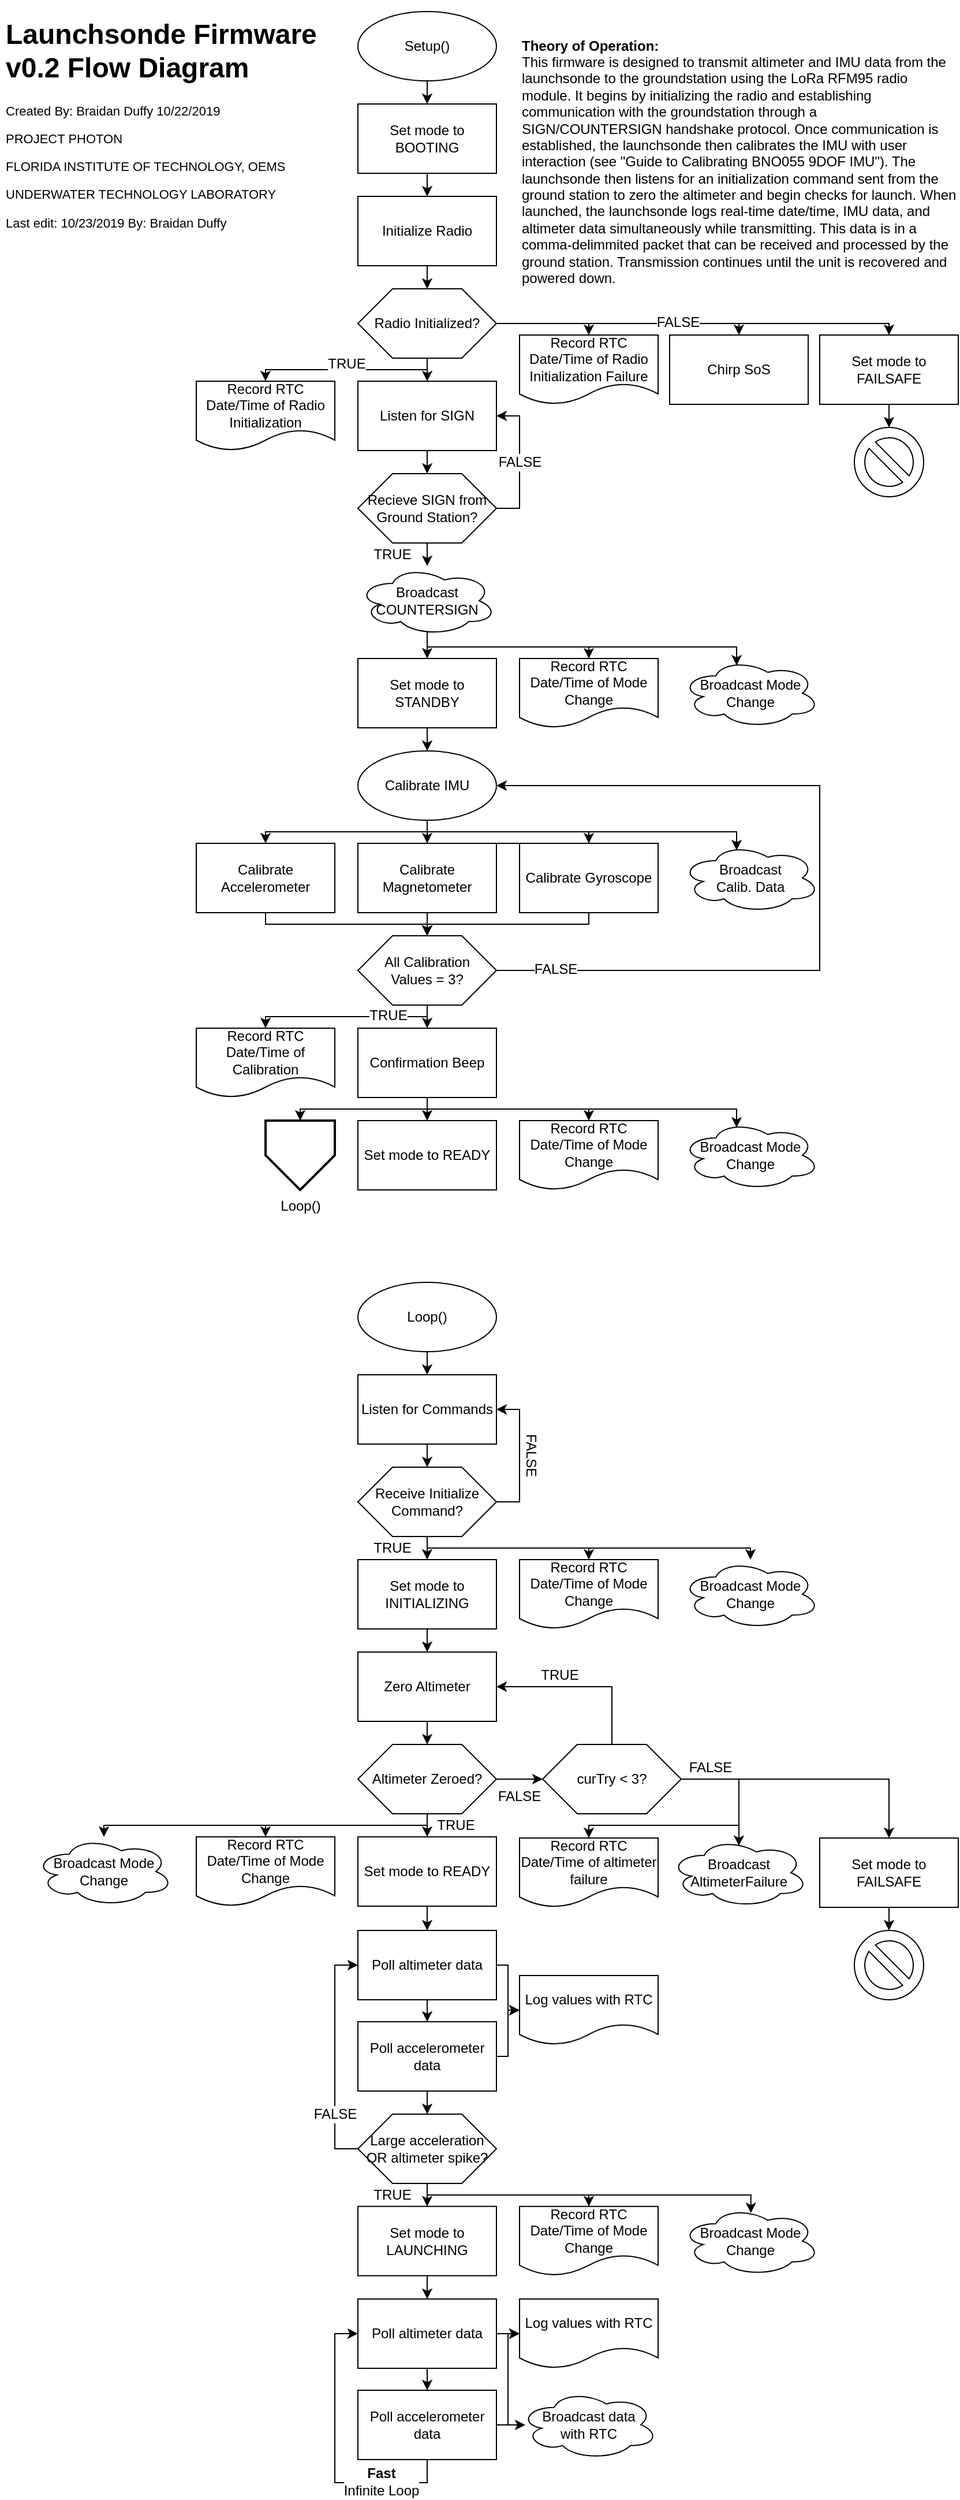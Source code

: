 <mxfile version="12.1.4" type="device" pages="1"><diagram id="ukd9eB379cq6m0Ap97TX" name="Page-1"><mxGraphModel dx="1550" dy="919" grid="1" gridSize="5" guides="1" tooltips="1" connect="1" arrows="1" fold="1" page="1" pageScale="1" pageWidth="850" pageHeight="1100" background="#FFFFFF" math="0" shadow="0"><root><mxCell id="0"/><mxCell id="1" parent="0"/><mxCell id="CMp7HcM5fXvYuvAIhJ15-24" style="edgeStyle=orthogonalEdgeStyle;rounded=0;orthogonalLoop=1;jettySize=auto;html=1;exitX=0.5;exitY=1;exitDx=0;exitDy=0;entryX=0.5;entryY=0;entryDx=0;entryDy=0;" parent="1" source="CMp7HcM5fXvYuvAIhJ15-3" target="CMp7HcM5fXvYuvAIhJ15-23" edge="1"><mxGeometry relative="1" as="geometry"/></mxCell><mxCell id="CMp7HcM5fXvYuvAIhJ15-3" value="Setup()" style="ellipse;whiteSpace=wrap;html=1;" parent="1" vertex="1"><mxGeometry x="320" y="20" width="120" height="60" as="geometry"/></mxCell><mxCell id="CMp7HcM5fXvYuvAIhJ15-84" style="edgeStyle=orthogonalEdgeStyle;rounded=0;orthogonalLoop=1;jettySize=auto;html=1;exitX=0.5;exitY=1;exitDx=0;exitDy=0;entryX=0.5;entryY=0;entryDx=0;entryDy=0;" parent="1" source="CMp7HcM5fXvYuvAIhJ15-5" target="CMp7HcM5fXvYuvAIhJ15-82" edge="1"><mxGeometry relative="1" as="geometry"/></mxCell><mxCell id="CMp7HcM5fXvYuvAIhJ15-5" value="Initialize Radio" style="rounded=0;whiteSpace=wrap;html=1;" parent="1" vertex="1"><mxGeometry x="320" y="180" width="120" height="60" as="geometry"/></mxCell><mxCell id="CMp7HcM5fXvYuvAIhJ15-11" style="edgeStyle=orthogonalEdgeStyle;rounded=0;orthogonalLoop=1;jettySize=auto;html=1;exitX=0.5;exitY=1;exitDx=0;exitDy=0;entryX=0.5;entryY=0;entryDx=0;entryDy=0;" parent="1" source="CMp7HcM5fXvYuvAIhJ15-7" target="CMp7HcM5fXvYuvAIhJ15-9" edge="1"><mxGeometry relative="1" as="geometry"/></mxCell><mxCell id="CMp7HcM5fXvYuvAIhJ15-7" value="Listen for SIGN" style="rounded=0;whiteSpace=wrap;html=1;" parent="1" vertex="1"><mxGeometry x="320" y="340" width="120" height="60" as="geometry"/></mxCell><mxCell id="CMp7HcM5fXvYuvAIhJ15-10" style="edgeStyle=orthogonalEdgeStyle;rounded=0;orthogonalLoop=1;jettySize=auto;html=1;exitX=1;exitY=0.5;exitDx=0;exitDy=0;entryX=1;entryY=0.5;entryDx=0;entryDy=0;" parent="1" source="CMp7HcM5fXvYuvAIhJ15-9" target="CMp7HcM5fXvYuvAIhJ15-7" edge="1"><mxGeometry relative="1" as="geometry"><mxPoint x="460" y="365" as="targetPoint"/></mxGeometry></mxCell><mxCell id="CMp7HcM5fXvYuvAIhJ15-114" value="FALSE" style="text;html=1;resizable=0;points=[];align=center;verticalAlign=middle;labelBackgroundColor=#ffffff;" parent="CMp7HcM5fXvYuvAIhJ15-10" vertex="1" connectable="0"><mxGeometry x="-0.167" y="1" relative="1" as="geometry"><mxPoint x="1" y="-10" as="offset"/></mxGeometry></mxCell><mxCell id="CMp7HcM5fXvYuvAIhJ15-17" style="edgeStyle=orthogonalEdgeStyle;rounded=0;orthogonalLoop=1;jettySize=auto;html=1;exitX=0.5;exitY=1;exitDx=0;exitDy=0;entryX=0.5;entryY=0;entryDx=0;entryDy=0;" parent="1" source="CMp7HcM5fXvYuvAIhJ15-9" edge="1"><mxGeometry relative="1" as="geometry"><mxPoint x="380" y="500" as="targetPoint"/></mxGeometry></mxCell><mxCell id="CMp7HcM5fXvYuvAIhJ15-9" value="Recieve SIGN from Ground Station?" style="shape=hexagon;perimeter=hexagonPerimeter2;whiteSpace=wrap;html=1;" parent="1" vertex="1"><mxGeometry x="320" y="420" width="120" height="60" as="geometry"/></mxCell><mxCell id="CMp7HcM5fXvYuvAIhJ15-19" value="TRUE" style="text;html=1;strokeColor=none;fillColor=none;align=center;verticalAlign=middle;whiteSpace=wrap;rounded=0;rotation=0;" parent="1" vertex="1"><mxGeometry x="330" y="480" width="40" height="20" as="geometry"/></mxCell><mxCell id="CMp7HcM5fXvYuvAIhJ15-22" style="edgeStyle=orthogonalEdgeStyle;rounded=0;orthogonalLoop=1;jettySize=auto;html=1;exitX=0.55;exitY=0.95;exitDx=0;exitDy=0;exitPerimeter=0;entryX=0.5;entryY=0;entryDx=0;entryDy=0;" parent="1" source="CMp7HcM5fXvYuvAIhJ15-20" edge="1"><mxGeometry relative="1" as="geometry"><mxPoint x="380" y="580" as="targetPoint"/></mxGeometry></mxCell><mxCell id="CMp7HcM5fXvYuvAIhJ15-79" style="edgeStyle=orthogonalEdgeStyle;rounded=0;orthogonalLoop=1;jettySize=auto;html=1;exitX=0.55;exitY=0.95;exitDx=0;exitDy=0;exitPerimeter=0;entryX=0.5;entryY=0;entryDx=0;entryDy=0;" parent="1" source="CMp7HcM5fXvYuvAIhJ15-20" target="CMp7HcM5fXvYuvAIhJ15-78" edge="1"><mxGeometry relative="1" as="geometry"><Array as="points"><mxPoint x="380" y="557"/><mxPoint x="380" y="570"/><mxPoint x="520" y="570"/></Array></mxGeometry></mxCell><mxCell id="CMp7HcM5fXvYuvAIhJ15-122" style="edgeStyle=orthogonalEdgeStyle;rounded=0;orthogonalLoop=1;jettySize=auto;html=1;exitX=0.55;exitY=0.95;exitDx=0;exitDy=0;exitPerimeter=0;entryX=0.4;entryY=0.1;entryDx=0;entryDy=0;entryPerimeter=0;" parent="1" source="CMp7HcM5fXvYuvAIhJ15-20" target="CMp7HcM5fXvYuvAIhJ15-111" edge="1"><mxGeometry relative="1" as="geometry"><Array as="points"><mxPoint x="380" y="557"/><mxPoint x="380" y="570"/><mxPoint x="648" y="570"/></Array></mxGeometry></mxCell><mxCell id="CMp7HcM5fXvYuvAIhJ15-20" value="Broadcast COUNTERSIGN" style="ellipse;shape=cloud;whiteSpace=wrap;html=1;" parent="1" vertex="1"><mxGeometry x="320" y="500" width="120" height="60" as="geometry"/></mxCell><mxCell id="CMp7HcM5fXvYuvAIhJ15-25" style="edgeStyle=orthogonalEdgeStyle;rounded=0;orthogonalLoop=1;jettySize=auto;html=1;exitX=0.5;exitY=1;exitDx=0;exitDy=0;entryX=0.5;entryY=0;entryDx=0;entryDy=0;" parent="1" source="CMp7HcM5fXvYuvAIhJ15-23" target="CMp7HcM5fXvYuvAIhJ15-5" edge="1"><mxGeometry relative="1" as="geometry"/></mxCell><mxCell id="CMp7HcM5fXvYuvAIhJ15-23" value="Set mode to BOOTING" style="rounded=0;whiteSpace=wrap;html=1;" parent="1" vertex="1"><mxGeometry x="320" y="100" width="120" height="60" as="geometry"/></mxCell><mxCell id="CMp7HcM5fXvYuvAIhJ15-29" style="edgeStyle=orthogonalEdgeStyle;rounded=0;orthogonalLoop=1;jettySize=auto;html=1;exitX=0.5;exitY=1;exitDx=0;exitDy=0;entryX=0.5;entryY=0;entryDx=0;entryDy=0;" parent="1" source="CMp7HcM5fXvYuvAIhJ15-26" target="CMp7HcM5fXvYuvAIhJ15-28" edge="1"><mxGeometry relative="1" as="geometry"/></mxCell><mxCell id="CMp7HcM5fXvYuvAIhJ15-26" value="Set mode to STANDBY" style="rounded=0;whiteSpace=wrap;html=1;" parent="1" vertex="1"><mxGeometry x="320" y="580" width="120" height="60" as="geometry"/></mxCell><mxCell id="CMp7HcM5fXvYuvAIhJ15-33" style="edgeStyle=orthogonalEdgeStyle;rounded=0;orthogonalLoop=1;jettySize=auto;html=1;exitX=0.5;exitY=1;exitDx=0;exitDy=0;entryX=0.5;entryY=0;entryDx=0;entryDy=0;" parent="1" source="CMp7HcM5fXvYuvAIhJ15-28" target="CMp7HcM5fXvYuvAIhJ15-32" edge="1"><mxGeometry relative="1" as="geometry"><Array as="points"><mxPoint x="380" y="730"/><mxPoint x="240" y="730"/></Array></mxGeometry></mxCell><mxCell id="CMp7HcM5fXvYuvAIhJ15-34" style="edgeStyle=orthogonalEdgeStyle;rounded=0;orthogonalLoop=1;jettySize=auto;html=1;exitX=0.5;exitY=1;exitDx=0;exitDy=0;entryX=0.5;entryY=0;entryDx=0;entryDy=0;" parent="1" source="CMp7HcM5fXvYuvAIhJ15-28" target="CMp7HcM5fXvYuvAIhJ15-30" edge="1"><mxGeometry relative="1" as="geometry"/></mxCell><mxCell id="CMp7HcM5fXvYuvAIhJ15-35" style="edgeStyle=orthogonalEdgeStyle;rounded=0;orthogonalLoop=1;jettySize=auto;html=1;exitX=0.5;exitY=1;exitDx=0;exitDy=0;entryX=0.5;entryY=0;entryDx=0;entryDy=0;" parent="1" source="CMp7HcM5fXvYuvAIhJ15-28" target="CMp7HcM5fXvYuvAIhJ15-31" edge="1"><mxGeometry relative="1" as="geometry"><Array as="points"><mxPoint x="380" y="730"/><mxPoint x="520" y="730"/></Array></mxGeometry></mxCell><mxCell id="CMp7HcM5fXvYuvAIhJ15-103" style="edgeStyle=orthogonalEdgeStyle;rounded=0;orthogonalLoop=1;jettySize=auto;html=1;exitX=0.5;exitY=1;exitDx=0;exitDy=0;entryX=0.4;entryY=0.1;entryDx=0;entryDy=0;entryPerimeter=0;" parent="1" source="CMp7HcM5fXvYuvAIhJ15-28" target="CMp7HcM5fXvYuvAIhJ15-102" edge="1"><mxGeometry relative="1" as="geometry"><Array as="points"><mxPoint x="380" y="740"/><mxPoint x="520" y="740"/><mxPoint x="520" y="730"/><mxPoint x="648" y="730"/></Array></mxGeometry></mxCell><mxCell id="CMp7HcM5fXvYuvAIhJ15-28" value="Calibrate IMU" style="ellipse;whiteSpace=wrap;html=1;" parent="1" vertex="1"><mxGeometry x="320" y="660" width="120" height="60" as="geometry"/></mxCell><mxCell id="MNmX8rG_me4uxy7h6kFc-3" style="edgeStyle=orthogonalEdgeStyle;rounded=0;orthogonalLoop=1;jettySize=auto;html=1;exitX=0.5;exitY=1;exitDx=0;exitDy=0;entryX=0.5;entryY=0;entryDx=0;entryDy=0;" parent="1" source="CMp7HcM5fXvYuvAIhJ15-30" target="MNmX8rG_me4uxy7h6kFc-1" edge="1"><mxGeometry relative="1" as="geometry"/></mxCell><mxCell id="CMp7HcM5fXvYuvAIhJ15-30" value="Calibrate Magnetometer" style="rounded=0;whiteSpace=wrap;html=1;" parent="1" vertex="1"><mxGeometry x="320" y="740" width="120" height="60" as="geometry"/></mxCell><mxCell id="MNmX8rG_me4uxy7h6kFc-4" style="edgeStyle=orthogonalEdgeStyle;rounded=0;orthogonalLoop=1;jettySize=auto;html=1;exitX=0.5;exitY=1;exitDx=0;exitDy=0;entryX=0.5;entryY=0;entryDx=0;entryDy=0;" parent="1" source="CMp7HcM5fXvYuvAIhJ15-31" target="MNmX8rG_me4uxy7h6kFc-1" edge="1"><mxGeometry relative="1" as="geometry"><Array as="points"><mxPoint x="520" y="810"/><mxPoint x="380" y="810"/></Array></mxGeometry></mxCell><mxCell id="CMp7HcM5fXvYuvAIhJ15-31" value="Calibrate Gyroscope" style="rounded=0;whiteSpace=wrap;html=1;" parent="1" vertex="1"><mxGeometry x="460" y="740" width="120" height="60" as="geometry"/></mxCell><mxCell id="MNmX8rG_me4uxy7h6kFc-2" style="edgeStyle=orthogonalEdgeStyle;rounded=0;orthogonalLoop=1;jettySize=auto;html=1;exitX=0.5;exitY=1;exitDx=0;exitDy=0;entryX=0.5;entryY=0;entryDx=0;entryDy=0;" parent="1" source="CMp7HcM5fXvYuvAIhJ15-32" target="MNmX8rG_me4uxy7h6kFc-1" edge="1"><mxGeometry relative="1" as="geometry"><Array as="points"><mxPoint x="240" y="810"/><mxPoint x="380" y="810"/></Array></mxGeometry></mxCell><mxCell id="CMp7HcM5fXvYuvAIhJ15-32" value="Calibrate Accelerometer" style="rounded=0;whiteSpace=wrap;html=1;" parent="1" vertex="1"><mxGeometry x="180" y="740" width="120" height="60" as="geometry"/></mxCell><mxCell id="CMp7HcM5fXvYuvAIhJ15-120" style="edgeStyle=orthogonalEdgeStyle;rounded=0;orthogonalLoop=1;jettySize=auto;html=1;exitX=0.5;exitY=1;exitDx=0;exitDy=0;entryX=0.5;entryY=0;entryDx=0;entryDy=0;" parent="1" source="CMp7HcM5fXvYuvAIhJ15-38" target="CMp7HcM5fXvYuvAIhJ15-119" edge="1"><mxGeometry relative="1" as="geometry"/></mxCell><mxCell id="CMp7HcM5fXvYuvAIhJ15-125" style="edgeStyle=orthogonalEdgeStyle;rounded=0;orthogonalLoop=1;jettySize=auto;html=1;exitX=0.5;exitY=1;exitDx=0;exitDy=0;entryX=0.5;entryY=0;entryDx=0;entryDy=0;" parent="1" source="CMp7HcM5fXvYuvAIhJ15-38" target="CMp7HcM5fXvYuvAIhJ15-123" edge="1"><mxGeometry relative="1" as="geometry"><Array as="points"><mxPoint x="380" y="970"/><mxPoint x="520" y="970"/></Array></mxGeometry></mxCell><mxCell id="CMp7HcM5fXvYuvAIhJ15-126" style="edgeStyle=orthogonalEdgeStyle;rounded=0;orthogonalLoop=1;jettySize=auto;html=1;exitX=0.5;exitY=1;exitDx=0;exitDy=0;entryX=0.4;entryY=0.1;entryDx=0;entryDy=0;entryPerimeter=0;" parent="1" source="CMp7HcM5fXvYuvAIhJ15-38" target="CMp7HcM5fXvYuvAIhJ15-124" edge="1"><mxGeometry relative="1" as="geometry"><Array as="points"><mxPoint x="380" y="970"/><mxPoint x="648" y="970"/></Array></mxGeometry></mxCell><mxCell id="MNmX8rG_me4uxy7h6kFc-10" style="edgeStyle=orthogonalEdgeStyle;rounded=0;orthogonalLoop=1;jettySize=auto;html=1;exitX=0.5;exitY=1;exitDx=0;exitDy=0;entryX=0.5;entryY=0;entryDx=0;entryDy=0;" parent="1" source="CMp7HcM5fXvYuvAIhJ15-38" target="UMk7nT56dZt02FQPIfC2-62" edge="1"><mxGeometry relative="1" as="geometry"><Array as="points"><mxPoint x="380" y="970"/><mxPoint x="270" y="970"/></Array></mxGeometry></mxCell><mxCell id="CMp7HcM5fXvYuvAIhJ15-38" value="Confirmation Beep" style="rounded=0;whiteSpace=wrap;html=1;" parent="1" vertex="1"><mxGeometry x="320" y="900" width="120" height="60" as="geometry"/></mxCell><mxCell id="CMp7HcM5fXvYuvAIhJ15-50" style="edgeStyle=orthogonalEdgeStyle;rounded=0;orthogonalLoop=1;jettySize=auto;html=1;exitX=0.5;exitY=1;exitDx=0;exitDy=0;entryX=0.5;entryY=0;entryDx=0;entryDy=0;" parent="1" source="CMp7HcM5fXvYuvAIhJ15-51" target="CMp7HcM5fXvYuvAIhJ15-54" edge="1"><mxGeometry relative="1" as="geometry"/></mxCell><mxCell id="CMp7HcM5fXvYuvAIhJ15-51" value="Listen for Commands" style="rounded=0;whiteSpace=wrap;html=1;" parent="1" vertex="1"><mxGeometry x="320" y="1200" width="120" height="60" as="geometry"/></mxCell><mxCell id="CMp7HcM5fXvYuvAIhJ15-52" style="edgeStyle=orthogonalEdgeStyle;rounded=0;orthogonalLoop=1;jettySize=auto;html=1;exitX=1;exitY=0.5;exitDx=0;exitDy=0;entryX=1;entryY=0.5;entryDx=0;entryDy=0;" parent="1" source="CMp7HcM5fXvYuvAIhJ15-54" target="CMp7HcM5fXvYuvAIhJ15-51" edge="1"><mxGeometry relative="1" as="geometry"><mxPoint x="460" y="1225" as="targetPoint"/></mxGeometry></mxCell><mxCell id="CMp7HcM5fXvYuvAIhJ15-53" style="edgeStyle=orthogonalEdgeStyle;rounded=0;orthogonalLoop=1;jettySize=auto;html=1;exitX=0.5;exitY=1;exitDx=0;exitDy=0;entryX=0.5;entryY=0;entryDx=0;entryDy=0;" parent="1" source="CMp7HcM5fXvYuvAIhJ15-54" target="CMp7HcM5fXvYuvAIhJ15-58" edge="1"><mxGeometry relative="1" as="geometry"><mxPoint x="380" y="1360" as="targetPoint"/></mxGeometry></mxCell><mxCell id="UMk7nT56dZt02FQPIfC2-11" style="edgeStyle=orthogonalEdgeStyle;rounded=0;orthogonalLoop=1;jettySize=auto;html=1;exitX=0.5;exitY=1;exitDx=0;exitDy=0;entryX=0.5;entryY=0;entryDx=0;entryDy=0;startArrow=none;startFill=0;endArrow=classic;endFill=1;" parent="1" source="CMp7HcM5fXvYuvAIhJ15-54" target="UMk7nT56dZt02FQPIfC2-9" edge="1"><mxGeometry relative="1" as="geometry"><Array as="points"><mxPoint x="380" y="1350"/><mxPoint x="520" y="1350"/></Array></mxGeometry></mxCell><mxCell id="UMk7nT56dZt02FQPIfC2-13" style="edgeStyle=orthogonalEdgeStyle;rounded=0;orthogonalLoop=1;jettySize=auto;html=1;exitX=0.5;exitY=1;exitDx=0;exitDy=0;startArrow=none;startFill=0;endArrow=classic;endFill=1;" parent="1" source="CMp7HcM5fXvYuvAIhJ15-54" target="UMk7nT56dZt02FQPIfC2-10" edge="1"><mxGeometry relative="1" as="geometry"><Array as="points"><mxPoint x="380" y="1350"/><mxPoint x="660" y="1350"/></Array></mxGeometry></mxCell><mxCell id="CMp7HcM5fXvYuvAIhJ15-54" value="Receive Initialize Command?" style="shape=hexagon;perimeter=hexagonPerimeter2;whiteSpace=wrap;html=1;" parent="1" vertex="1"><mxGeometry x="320" y="1280" width="120" height="60" as="geometry"/></mxCell><mxCell id="CMp7HcM5fXvYuvAIhJ15-55" value="FALSE" style="text;html=1;strokeColor=none;fillColor=none;align=center;verticalAlign=middle;whiteSpace=wrap;rounded=0;rotation=90;" parent="1" vertex="1"><mxGeometry x="450" y="1260" width="40" height="20" as="geometry"/></mxCell><mxCell id="CMp7HcM5fXvYuvAIhJ15-56" value="TRUE" style="text;html=1;strokeColor=none;fillColor=none;align=center;verticalAlign=middle;whiteSpace=wrap;rounded=0;rotation=0;" parent="1" vertex="1"><mxGeometry x="330" y="1340" width="40" height="20" as="geometry"/></mxCell><mxCell id="CMp7HcM5fXvYuvAIhJ15-69" style="edgeStyle=orthogonalEdgeStyle;rounded=0;orthogonalLoop=1;jettySize=auto;html=1;exitX=0.5;exitY=1;exitDx=0;exitDy=0;entryX=0.5;entryY=0;entryDx=0;entryDy=0;" parent="1" source="CMp7HcM5fXvYuvAIhJ15-58" target="CMp7HcM5fXvYuvAIhJ15-63" edge="1"><mxGeometry relative="1" as="geometry"/></mxCell><mxCell id="CMp7HcM5fXvYuvAIhJ15-58" value="Set mode to INITIALIZING" style="rounded=0;whiteSpace=wrap;html=1;" parent="1" vertex="1"><mxGeometry x="320" y="1360" width="120" height="60" as="geometry"/></mxCell><mxCell id="CMp7HcM5fXvYuvAIhJ15-62" style="edgeStyle=orthogonalEdgeStyle;rounded=0;orthogonalLoop=1;jettySize=auto;html=1;exitX=0.5;exitY=1;exitDx=0;exitDy=0;entryX=0.5;entryY=0;entryDx=0;entryDy=0;" parent="1" source="CMp7HcM5fXvYuvAIhJ15-63" target="CMp7HcM5fXvYuvAIhJ15-66" edge="1"><mxGeometry relative="1" as="geometry"/></mxCell><mxCell id="CMp7HcM5fXvYuvAIhJ15-63" value="Zero Altimeter" style="rounded=0;whiteSpace=wrap;html=1;" parent="1" vertex="1"><mxGeometry x="320" y="1440" width="120" height="60" as="geometry"/></mxCell><mxCell id="CMp7HcM5fXvYuvAIhJ15-65" style="edgeStyle=orthogonalEdgeStyle;rounded=0;orthogonalLoop=1;jettySize=auto;html=1;exitX=0.5;exitY=1;exitDx=0;exitDy=0;entryX=0.5;entryY=0;entryDx=0;entryDy=0;" parent="1" source="CMp7HcM5fXvYuvAIhJ15-66" target="UMk7nT56dZt02FQPIfC2-15" edge="1"><mxGeometry relative="1" as="geometry"><mxPoint x="380" y="1600" as="targetPoint"/></mxGeometry></mxCell><mxCell id="CMp7HcM5fXvYuvAIhJ15-71" style="edgeStyle=orthogonalEdgeStyle;rounded=0;orthogonalLoop=1;jettySize=auto;html=1;exitX=1;exitY=0.5;exitDx=0;exitDy=0;entryX=0;entryY=0.5;entryDx=0;entryDy=0;" parent="1" source="CMp7HcM5fXvYuvAIhJ15-66" target="CMp7HcM5fXvYuvAIhJ15-70" edge="1"><mxGeometry relative="1" as="geometry"><Array as="points"><mxPoint x="455" y="1550"/><mxPoint x="455" y="1550"/></Array></mxGeometry></mxCell><mxCell id="UMk7nT56dZt02FQPIfC2-18" style="edgeStyle=orthogonalEdgeStyle;rounded=0;orthogonalLoop=1;jettySize=auto;html=1;exitX=0.5;exitY=1;exitDx=0;exitDy=0;entryX=0.5;entryY=0;entryDx=0;entryDy=0;startArrow=none;startFill=0;endArrow=classic;endFill=1;" parent="1" source="CMp7HcM5fXvYuvAIhJ15-66" target="UMk7nT56dZt02FQPIfC2-16" edge="1"><mxGeometry relative="1" as="geometry"><Array as="points"><mxPoint x="380" y="1590"/><mxPoint x="240" y="1590"/></Array></mxGeometry></mxCell><mxCell id="UMk7nT56dZt02FQPIfC2-19" style="edgeStyle=orthogonalEdgeStyle;rounded=0;orthogonalLoop=1;jettySize=auto;html=1;exitX=0.5;exitY=1;exitDx=0;exitDy=0;startArrow=none;startFill=0;endArrow=classic;endFill=1;" parent="1" source="CMp7HcM5fXvYuvAIhJ15-66" target="UMk7nT56dZt02FQPIfC2-17" edge="1"><mxGeometry relative="1" as="geometry"><Array as="points"><mxPoint x="380" y="1590"/><mxPoint x="100" y="1590"/></Array></mxGeometry></mxCell><mxCell id="CMp7HcM5fXvYuvAIhJ15-66" value="Altimeter Zeroed?" style="shape=hexagon;perimeter=hexagonPerimeter2;whiteSpace=wrap;html=1;" parent="1" vertex="1"><mxGeometry x="320" y="1520" width="120" height="60" as="geometry"/></mxCell><mxCell id="CMp7HcM5fXvYuvAIhJ15-68" value="TRUE" style="text;html=1;strokeColor=none;fillColor=none;align=center;verticalAlign=middle;whiteSpace=wrap;rounded=0;rotation=0;" parent="1" vertex="1"><mxGeometry x="385" y="1580" width="40" height="20" as="geometry"/></mxCell><mxCell id="CMp7HcM5fXvYuvAIhJ15-73" style="edgeStyle=orthogonalEdgeStyle;rounded=0;orthogonalLoop=1;jettySize=auto;html=1;exitX=0.5;exitY=0;exitDx=0;exitDy=0;entryX=1;entryY=0.5;entryDx=0;entryDy=0;" parent="1" source="CMp7HcM5fXvYuvAIhJ15-70" target="CMp7HcM5fXvYuvAIhJ15-63" edge="1"><mxGeometry relative="1" as="geometry"/></mxCell><mxCell id="UMk7nT56dZt02FQPIfC2-1" style="edgeStyle=orthogonalEdgeStyle;rounded=0;orthogonalLoop=1;jettySize=auto;html=1;exitX=1;exitY=0.5;exitDx=0;exitDy=0;entryX=0.5;entryY=0.113;entryDx=0;entryDy=0;entryPerimeter=0;" parent="1" source="CMp7HcM5fXvYuvAIhJ15-70" target="CMp7HcM5fXvYuvAIhJ15-130" edge="1"><mxGeometry relative="1" as="geometry"/></mxCell><mxCell id="UMk7nT56dZt02FQPIfC2-6" style="edgeStyle=orthogonalEdgeStyle;rounded=0;orthogonalLoop=1;jettySize=auto;html=1;exitX=1;exitY=0.5;exitDx=0;exitDy=0;entryX=0.5;entryY=0;entryDx=0;entryDy=0;startArrow=none;startFill=0;endArrow=classic;endFill=1;" parent="1" source="CMp7HcM5fXvYuvAIhJ15-70" target="CMp7HcM5fXvYuvAIhJ15-132" edge="1"><mxGeometry relative="1" as="geometry"><Array as="points"><mxPoint x="780" y="1550"/></Array></mxGeometry></mxCell><mxCell id="UMk7nT56dZt02FQPIfC2-8" value="FALSE" style="text;html=1;resizable=0;points=[];align=center;verticalAlign=middle;labelBackgroundColor=#ffffff;" parent="UMk7nT56dZt02FQPIfC2-6" vertex="1" connectable="0"><mxGeometry x="-0.37" y="2" relative="1" as="geometry"><mxPoint x="-48" y="-8" as="offset"/></mxGeometry></mxCell><mxCell id="CMp7HcM5fXvYuvAIhJ15-70" value="curTry &amp;lt; 3?" style="shape=hexagon;perimeter=hexagonPerimeter2;whiteSpace=wrap;html=1;" parent="1" vertex="1"><mxGeometry x="480" y="1520" width="120" height="60" as="geometry"/></mxCell><mxCell id="CMp7HcM5fXvYuvAIhJ15-72" value="FALSE" style="text;html=1;strokeColor=none;fillColor=none;align=center;verticalAlign=middle;whiteSpace=wrap;rounded=0;rotation=0;" parent="1" vertex="1"><mxGeometry x="440" y="1555" width="40" height="20" as="geometry"/></mxCell><mxCell id="CMp7HcM5fXvYuvAIhJ15-74" value="TRUE" style="text;html=1;strokeColor=none;fillColor=none;align=center;verticalAlign=middle;whiteSpace=wrap;rounded=0;rotation=0;" parent="1" vertex="1"><mxGeometry x="475" y="1450" width="40" height="20" as="geometry"/></mxCell><mxCell id="CMp7HcM5fXvYuvAIhJ15-76" value="Record RTC Date/Time of Calibration" style="shape=document;whiteSpace=wrap;html=1;boundedLbl=1;" parent="1" vertex="1"><mxGeometry x="180" y="900" width="120" height="60" as="geometry"/></mxCell><mxCell id="CMp7HcM5fXvYuvAIhJ15-78" value="Record RTC Date/Time of Mode Change" style="shape=document;whiteSpace=wrap;html=1;boundedLbl=1;" parent="1" vertex="1"><mxGeometry x="460" y="580" width="120" height="60" as="geometry"/></mxCell><mxCell id="CMp7HcM5fXvYuvAIhJ15-85" style="edgeStyle=orthogonalEdgeStyle;rounded=0;orthogonalLoop=1;jettySize=auto;html=1;exitX=0.5;exitY=1;exitDx=0;exitDy=0;entryX=0.5;entryY=0;entryDx=0;entryDy=0;" parent="1" source="CMp7HcM5fXvYuvAIhJ15-82" target="CMp7HcM5fXvYuvAIhJ15-7" edge="1"><mxGeometry relative="1" as="geometry"/></mxCell><mxCell id="CMp7HcM5fXvYuvAIhJ15-90" style="edgeStyle=orthogonalEdgeStyle;rounded=0;orthogonalLoop=1;jettySize=auto;html=1;exitX=0.5;exitY=1;exitDx=0;exitDy=0;entryX=0.5;entryY=0;entryDx=0;entryDy=0;" parent="1" source="CMp7HcM5fXvYuvAIhJ15-82" target="CMp7HcM5fXvYuvAIhJ15-88" edge="1"><mxGeometry relative="1" as="geometry"><Array as="points"><mxPoint x="380" y="330"/><mxPoint x="240" y="330"/></Array></mxGeometry></mxCell><mxCell id="CMp7HcM5fXvYuvAIhJ15-115" value="TRUE" style="text;html=1;resizable=0;points=[];align=center;verticalAlign=middle;labelBackgroundColor=#ffffff;" parent="CMp7HcM5fXvYuvAIhJ15-90" vertex="1" connectable="0"><mxGeometry x="-0.19" y="-3" relative="1" as="geometry"><mxPoint x="-15" y="-2" as="offset"/></mxGeometry></mxCell><mxCell id="CMp7HcM5fXvYuvAIhJ15-94" style="edgeStyle=orthogonalEdgeStyle;rounded=0;orthogonalLoop=1;jettySize=auto;html=1;exitX=1;exitY=0.5;exitDx=0;exitDy=0;entryX=0.5;entryY=0;entryDx=0;entryDy=0;" parent="1" source="CMp7HcM5fXvYuvAIhJ15-82" target="CMp7HcM5fXvYuvAIhJ15-91" edge="1"><mxGeometry relative="1" as="geometry"><Array as="points"><mxPoint x="520" y="290"/></Array></mxGeometry></mxCell><mxCell id="CMp7HcM5fXvYuvAIhJ15-95" style="edgeStyle=orthogonalEdgeStyle;rounded=0;orthogonalLoop=1;jettySize=auto;html=1;exitX=1;exitY=0.5;exitDx=0;exitDy=0;entryX=0.5;entryY=0;entryDx=0;entryDy=0;" parent="1" source="CMp7HcM5fXvYuvAIhJ15-82" target="MNmX8rG_me4uxy7h6kFc-12" edge="1"><mxGeometry relative="1" as="geometry"><Array as="points"><mxPoint x="650" y="290"/></Array><mxPoint x="638" y="306" as="targetPoint"/></mxGeometry></mxCell><mxCell id="CMp7HcM5fXvYuvAIhJ15-96" style="edgeStyle=orthogonalEdgeStyle;rounded=0;orthogonalLoop=1;jettySize=auto;html=1;exitX=1;exitY=0.5;exitDx=0;exitDy=0;entryX=0.5;entryY=0;entryDx=0;entryDy=0;" parent="1" source="CMp7HcM5fXvYuvAIhJ15-82" target="CMp7HcM5fXvYuvAIhJ15-93" edge="1"><mxGeometry relative="1" as="geometry"><Array as="points"><mxPoint x="780" y="290"/></Array></mxGeometry></mxCell><mxCell id="CMp7HcM5fXvYuvAIhJ15-116" value="FALSE" style="text;html=1;resizable=0;points=[];align=center;verticalAlign=middle;labelBackgroundColor=#ffffff;" parent="CMp7HcM5fXvYuvAIhJ15-96" vertex="1" connectable="0"><mxGeometry x="-0.102" y="1" relative="1" as="geometry"><mxPoint as="offset"/></mxGeometry></mxCell><mxCell id="CMp7HcM5fXvYuvAIhJ15-82" value="Radio Initialized?" style="shape=hexagon;perimeter=hexagonPerimeter2;whiteSpace=wrap;html=1;" parent="1" vertex="1"><mxGeometry x="320" y="260" width="120" height="60" as="geometry"/></mxCell><mxCell id="CMp7HcM5fXvYuvAIhJ15-88" value="Record RTC Date/Time of Radio Initialization" style="shape=document;whiteSpace=wrap;html=1;boundedLbl=1;" parent="1" vertex="1"><mxGeometry x="180" y="340" width="120" height="60" as="geometry"/></mxCell><mxCell id="CMp7HcM5fXvYuvAIhJ15-91" value="Record RTC Date/Time of Radio Initialization Failure" style="shape=document;whiteSpace=wrap;html=1;boundedLbl=1;" parent="1" vertex="1"><mxGeometry x="460" y="300" width="120" height="60" as="geometry"/></mxCell><mxCell id="CMp7HcM5fXvYuvAIhJ15-106" style="edgeStyle=orthogonalEdgeStyle;rounded=0;orthogonalLoop=1;jettySize=auto;html=1;exitX=0.5;exitY=1;exitDx=0;exitDy=0;entryX=0.5;entryY=0;entryDx=0;entryDy=0;entryPerimeter=0;" parent="1" source="CMp7HcM5fXvYuvAIhJ15-93" edge="1"><mxGeometry relative="1" as="geometry"><mxPoint x="780" y="380" as="targetPoint"/></mxGeometry></mxCell><mxCell id="CMp7HcM5fXvYuvAIhJ15-93" value="Set mode to FAILSAFE" style="rounded=0;whiteSpace=wrap;html=1;" parent="1" vertex="1"><mxGeometry x="720" y="300" width="120" height="60" as="geometry"/></mxCell><mxCell id="CMp7HcM5fXvYuvAIhJ15-102" value="Broadcast &lt;br&gt;Calib. Data" style="ellipse;shape=cloud;whiteSpace=wrap;html=1;" parent="1" vertex="1"><mxGeometry x="600" y="740" width="120" height="60" as="geometry"/></mxCell><mxCell id="CMp7HcM5fXvYuvAIhJ15-110" style="edgeStyle=orthogonalEdgeStyle;rounded=0;orthogonalLoop=1;jettySize=auto;html=1;exitX=0.5;exitY=1;exitDx=0;exitDy=0;entryX=0.5;entryY=0;entryDx=0;entryDy=0;" parent="1" source="CMp7HcM5fXvYuvAIhJ15-108" target="CMp7HcM5fXvYuvAIhJ15-51" edge="1"><mxGeometry relative="1" as="geometry"/></mxCell><mxCell id="CMp7HcM5fXvYuvAIhJ15-108" value="Loop()" style="ellipse;whiteSpace=wrap;html=1;" parent="1" vertex="1"><mxGeometry x="320" y="1120" width="120" height="60" as="geometry"/></mxCell><mxCell id="CMp7HcM5fXvYuvAIhJ15-111" value="Broadcast Mode Change" style="ellipse;shape=cloud;whiteSpace=wrap;html=1;" parent="1" vertex="1"><mxGeometry x="600" y="580" width="120" height="60" as="geometry"/></mxCell><mxCell id="CMp7HcM5fXvYuvAIhJ15-119" value="Set mode to READY" style="rounded=0;whiteSpace=wrap;html=1;" parent="1" vertex="1"><mxGeometry x="320" y="980" width="120" height="60" as="geometry"/></mxCell><mxCell id="CMp7HcM5fXvYuvAIhJ15-123" value="Record RTC Date/Time of Mode Change" style="shape=document;whiteSpace=wrap;html=1;boundedLbl=1;" parent="1" vertex="1"><mxGeometry x="460" y="980" width="120" height="60" as="geometry"/></mxCell><mxCell id="CMp7HcM5fXvYuvAIhJ15-124" value="Broadcast Mode Change" style="ellipse;shape=cloud;whiteSpace=wrap;html=1;" parent="1" vertex="1"><mxGeometry x="600" y="980" width="120" height="60" as="geometry"/></mxCell><mxCell id="CMp7HcM5fXvYuvAIhJ15-127" value="" style="verticalLabelPosition=bottom;verticalAlign=top;html=1;shape=mxgraph.basic.no_symbol" parent="1" vertex="1"><mxGeometry x="750" y="380" width="60" height="60" as="geometry"/></mxCell><mxCell id="UMk7nT56dZt02FQPIfC2-5" style="edgeStyle=orthogonalEdgeStyle;rounded=0;orthogonalLoop=1;jettySize=auto;html=1;exitX=0.5;exitY=0;exitDx=0;exitDy=0;entryX=1;entryY=0.5;entryDx=0;entryDy=0;startArrow=classic;startFill=1;endArrow=none;endFill=0;" parent="1" source="CMp7HcM5fXvYuvAIhJ15-129" target="CMp7HcM5fXvYuvAIhJ15-70" edge="1"><mxGeometry relative="1" as="geometry"><Array as="points"><mxPoint x="520" y="1590"/><mxPoint x="650" y="1590"/><mxPoint x="650" y="1550"/></Array></mxGeometry></mxCell><mxCell id="CMp7HcM5fXvYuvAIhJ15-129" value="Record RTC Date/Time of altimeter failure" style="shape=document;whiteSpace=wrap;html=1;boundedLbl=1;" parent="1" vertex="1"><mxGeometry x="460" y="1601" width="120" height="60" as="geometry"/></mxCell><mxCell id="CMp7HcM5fXvYuvAIhJ15-130" value="Broadcast AltimeterFailure" style="ellipse;shape=cloud;whiteSpace=wrap;html=1;" parent="1" vertex="1"><mxGeometry x="590" y="1601" width="120" height="60" as="geometry"/></mxCell><mxCell id="CMp7HcM5fXvYuvAIhJ15-131" style="edgeStyle=orthogonalEdgeStyle;rounded=0;orthogonalLoop=1;jettySize=auto;html=1;exitX=0.5;exitY=1;exitDx=0;exitDy=0;entryX=0.5;entryY=0;entryDx=0;entryDy=0;entryPerimeter=0;" parent="1" source="CMp7HcM5fXvYuvAIhJ15-132" edge="1"><mxGeometry relative="1" as="geometry"><mxPoint x="780" y="1681" as="targetPoint"/></mxGeometry></mxCell><mxCell id="CMp7HcM5fXvYuvAIhJ15-132" value="Set mode to FAILSAFE" style="rounded=0;whiteSpace=wrap;html=1;" parent="1" vertex="1"><mxGeometry x="720" y="1601" width="120" height="60" as="geometry"/></mxCell><mxCell id="CMp7HcM5fXvYuvAIhJ15-133" value="" style="verticalLabelPosition=bottom;verticalAlign=top;html=1;shape=mxgraph.basic.no_symbol" parent="1" vertex="1"><mxGeometry x="750" y="1681" width="60" height="60" as="geometry"/></mxCell><mxCell id="UMk7nT56dZt02FQPIfC2-9" value="Record RTC Date/Time of Mode Change" style="shape=document;whiteSpace=wrap;html=1;boundedLbl=1;" parent="1" vertex="1"><mxGeometry x="460" y="1360" width="120" height="60" as="geometry"/></mxCell><mxCell id="UMk7nT56dZt02FQPIfC2-10" value="Broadcast Mode Change" style="ellipse;shape=cloud;whiteSpace=wrap;html=1;" parent="1" vertex="1"><mxGeometry x="600" y="1360" width="120" height="60" as="geometry"/></mxCell><mxCell id="UMk7nT56dZt02FQPIfC2-38" style="edgeStyle=orthogonalEdgeStyle;rounded=0;orthogonalLoop=1;jettySize=auto;html=1;exitX=0.5;exitY=1;exitDx=0;exitDy=0;entryX=0.5;entryY=0;entryDx=0;entryDy=0;startArrow=none;startFill=0;endArrow=classic;endFill=1;" parent="1" source="UMk7nT56dZt02FQPIfC2-15" target="UMk7nT56dZt02FQPIfC2-24" edge="1"><mxGeometry relative="1" as="geometry"/></mxCell><mxCell id="UMk7nT56dZt02FQPIfC2-15" value="Set mode to READY" style="rounded=0;whiteSpace=wrap;html=1;" parent="1" vertex="1"><mxGeometry x="320" y="1600" width="120" height="60" as="geometry"/></mxCell><mxCell id="UMk7nT56dZt02FQPIfC2-16" value="Record RTC Date/Time of Mode Change" style="shape=document;whiteSpace=wrap;html=1;boundedLbl=1;" parent="1" vertex="1"><mxGeometry x="180" y="1600" width="120" height="60" as="geometry"/></mxCell><mxCell id="UMk7nT56dZt02FQPIfC2-17" value="Broadcast Mode Change" style="ellipse;shape=cloud;whiteSpace=wrap;html=1;" parent="1" vertex="1"><mxGeometry x="40" y="1600" width="120" height="60" as="geometry"/></mxCell><mxCell id="UMk7nT56dZt02FQPIfC2-40" style="edgeStyle=orthogonalEdgeStyle;rounded=0;orthogonalLoop=1;jettySize=auto;html=1;exitX=0.5;exitY=1;exitDx=0;exitDy=0;entryX=0.5;entryY=0;entryDx=0;entryDy=0;startArrow=none;startFill=0;endArrow=classic;endFill=1;" parent="1" source="UMk7nT56dZt02FQPIfC2-20" target="UMk7nT56dZt02FQPIfC2-26" edge="1"><mxGeometry relative="1" as="geometry"/></mxCell><mxCell id="UMk7nT56dZt02FQPIfC2-42" style="edgeStyle=orthogonalEdgeStyle;rounded=0;orthogonalLoop=1;jettySize=auto;html=1;exitX=1;exitY=0.5;exitDx=0;exitDy=0;entryX=0;entryY=0.5;entryDx=0;entryDy=0;startArrow=none;startFill=0;endArrow=classic;endFill=1;" parent="1" source="UMk7nT56dZt02FQPIfC2-20" target="UMk7nT56dZt02FQPIfC2-21" edge="1"><mxGeometry relative="1" as="geometry"><Array as="points"><mxPoint x="450" y="1790"/><mxPoint x="450" y="1750"/></Array></mxGeometry></mxCell><mxCell id="UMk7nT56dZt02FQPIfC2-20" value="Poll accelerometer data" style="rounded=0;whiteSpace=wrap;html=1;" parent="1" vertex="1"><mxGeometry x="320" y="1760" width="120" height="60" as="geometry"/></mxCell><mxCell id="UMk7nT56dZt02FQPIfC2-21" value="Log values with RTC" style="shape=document;whiteSpace=wrap;html=1;boundedLbl=1;" parent="1" vertex="1"><mxGeometry x="460" y="1720" width="120" height="60" as="geometry"/></mxCell><mxCell id="UMk7nT56dZt02FQPIfC2-39" style="edgeStyle=orthogonalEdgeStyle;rounded=0;orthogonalLoop=1;jettySize=auto;html=1;exitX=0.5;exitY=1;exitDx=0;exitDy=0;entryX=0.5;entryY=0;entryDx=0;entryDy=0;startArrow=none;startFill=0;endArrow=classic;endFill=1;" parent="1" source="UMk7nT56dZt02FQPIfC2-24" target="UMk7nT56dZt02FQPIfC2-20" edge="1"><mxGeometry relative="1" as="geometry"/></mxCell><mxCell id="UMk7nT56dZt02FQPIfC2-41" style="edgeStyle=orthogonalEdgeStyle;rounded=0;orthogonalLoop=1;jettySize=auto;html=1;exitX=1;exitY=0.5;exitDx=0;exitDy=0;entryX=0;entryY=0.5;entryDx=0;entryDy=0;startArrow=none;startFill=0;endArrow=classic;endFill=1;" parent="1" source="UMk7nT56dZt02FQPIfC2-24" target="UMk7nT56dZt02FQPIfC2-21" edge="1"><mxGeometry relative="1" as="geometry"><Array as="points"><mxPoint x="450" y="1711"/><mxPoint x="450" y="1750"/></Array></mxGeometry></mxCell><mxCell id="UMk7nT56dZt02FQPIfC2-24" value="Poll altimeter data" style="rounded=0;whiteSpace=wrap;html=1;" parent="1" vertex="1"><mxGeometry x="320" y="1681" width="120" height="60" as="geometry"/></mxCell><mxCell id="UMk7nT56dZt02FQPIfC2-35" style="edgeStyle=orthogonalEdgeStyle;rounded=0;orthogonalLoop=1;jettySize=auto;html=1;exitX=0.5;exitY=1;exitDx=0;exitDy=0;entryX=0.5;entryY=0;entryDx=0;entryDy=0;startArrow=none;startFill=0;endArrow=classic;endFill=1;" parent="1" source="UMk7nT56dZt02FQPIfC2-26" target="UMk7nT56dZt02FQPIfC2-30" edge="1"><mxGeometry relative="1" as="geometry"/></mxCell><mxCell id="UMk7nT56dZt02FQPIfC2-36" style="edgeStyle=orthogonalEdgeStyle;rounded=0;orthogonalLoop=1;jettySize=auto;html=1;exitX=0.5;exitY=1;exitDx=0;exitDy=0;entryX=0.5;entryY=0;entryDx=0;entryDy=0;startArrow=none;startFill=0;endArrow=classic;endFill=1;" parent="1" source="UMk7nT56dZt02FQPIfC2-26" target="UMk7nT56dZt02FQPIfC2-31" edge="1"><mxGeometry relative="1" as="geometry"><Array as="points"><mxPoint x="380" y="1910"/><mxPoint x="520" y="1910"/></Array></mxGeometry></mxCell><mxCell id="UMk7nT56dZt02FQPIfC2-37" style="edgeStyle=orthogonalEdgeStyle;rounded=0;orthogonalLoop=1;jettySize=auto;html=1;exitX=0.5;exitY=1;exitDx=0;exitDy=0;entryX=0.503;entryY=0.097;entryDx=0;entryDy=0;entryPerimeter=0;startArrow=none;startFill=0;endArrow=classic;endFill=1;" parent="1" source="UMk7nT56dZt02FQPIfC2-26" target="UMk7nT56dZt02FQPIfC2-32" edge="1"><mxGeometry relative="1" as="geometry"><Array as="points"><mxPoint x="380" y="1910"/><mxPoint x="660" y="1910"/></Array></mxGeometry></mxCell><mxCell id="UMk7nT56dZt02FQPIfC2-43" style="edgeStyle=orthogonalEdgeStyle;rounded=0;orthogonalLoop=1;jettySize=auto;html=1;exitX=0;exitY=0.5;exitDx=0;exitDy=0;entryX=0;entryY=0.5;entryDx=0;entryDy=0;startArrow=none;startFill=0;endArrow=classic;endFill=1;" parent="1" source="UMk7nT56dZt02FQPIfC2-26" target="UMk7nT56dZt02FQPIfC2-24" edge="1"><mxGeometry relative="1" as="geometry"/></mxCell><mxCell id="UMk7nT56dZt02FQPIfC2-44" value="FALSE" style="text;html=1;resizable=0;points=[];align=center;verticalAlign=middle;labelBackgroundColor=#ffffff;" parent="UMk7nT56dZt02FQPIfC2-43" vertex="1" connectable="0"><mxGeometry x="-0.214" y="-2" relative="1" as="geometry"><mxPoint x="-2" y="28" as="offset"/></mxGeometry></mxCell><mxCell id="UMk7nT56dZt02FQPIfC2-26" value="Large acceleration OR altimeter spike?" style="shape=hexagon;perimeter=hexagonPerimeter2;whiteSpace=wrap;html=1;" parent="1" vertex="1"><mxGeometry x="320" y="1840" width="120" height="60" as="geometry"/></mxCell><mxCell id="UMk7nT56dZt02FQPIfC2-53" style="edgeStyle=orthogonalEdgeStyle;rounded=0;orthogonalLoop=1;jettySize=auto;html=1;exitX=0.5;exitY=1;exitDx=0;exitDy=0;entryX=0.5;entryY=0;entryDx=0;entryDy=0;startArrow=none;startFill=0;endArrow=classic;endFill=1;" parent="1" source="UMk7nT56dZt02FQPIfC2-30" target="UMk7nT56dZt02FQPIfC2-52" edge="1"><mxGeometry relative="1" as="geometry"/></mxCell><mxCell id="UMk7nT56dZt02FQPIfC2-30" value="Set mode to LAUNCHING" style="rounded=0;whiteSpace=wrap;html=1;" parent="1" vertex="1"><mxGeometry x="320" y="1919.833" width="120" height="60" as="geometry"/></mxCell><mxCell id="UMk7nT56dZt02FQPIfC2-31" value="Record RTC Date/Time of Mode Change" style="shape=document;whiteSpace=wrap;html=1;boundedLbl=1;" parent="1" vertex="1"><mxGeometry x="460" y="1919.833" width="120" height="60" as="geometry"/></mxCell><mxCell id="UMk7nT56dZt02FQPIfC2-32" value="Broadcast Mode Change" style="ellipse;shape=cloud;whiteSpace=wrap;html=1;" parent="1" vertex="1"><mxGeometry x="600" y="1919.833" width="120" height="60" as="geometry"/></mxCell><mxCell id="UMk7nT56dZt02FQPIfC2-34" value="TRUE" style="text;html=1;strokeColor=none;fillColor=none;align=center;verticalAlign=middle;whiteSpace=wrap;rounded=0;rotation=0;" parent="1" vertex="1"><mxGeometry x="330" y="1900" width="40" height="20" as="geometry"/></mxCell><mxCell id="UMk7nT56dZt02FQPIfC2-45" value="&lt;h1&gt;Launchsonde Firmware v0.2 Flow Diagram&lt;/h1&gt;&lt;p style=&quot;font-size: 11px&quot;&gt;&lt;font style=&quot;font-size: 11px&quot;&gt;Created By: Braidan Duffy 10/22/2019&lt;/font&gt;&lt;/p&gt;&lt;p style=&quot;font-size: 11px&quot;&gt;&lt;font style=&quot;font-size: 11px&quot;&gt;PROJECT PHOTON&lt;/font&gt;&lt;/p&gt;&lt;p style=&quot;font-size: 11px&quot;&gt;&lt;font style=&quot;font-size: 11px&quot;&gt;FLORIDA INSTITUTE OF TECHNOLOGY, OEMS&lt;/font&gt;&lt;/p&gt;&lt;p style=&quot;font-size: 11px&quot;&gt;&lt;font style=&quot;font-size: 11px&quot;&gt;UNDERWATER TECHNOLOGY LABORATORY&lt;/font&gt;&lt;/p&gt;&lt;p style=&quot;font-size: 11px&quot;&gt;&lt;font style=&quot;font-size: 11px&quot;&gt;Last edit: 10/23/2019 By: Braidan Duffy&lt;/font&gt;&lt;/p&gt;" style="text;html=1;strokeColor=none;fillColor=none;spacing=5;spacingTop=-20;whiteSpace=wrap;overflow=hidden;rounded=0;" parent="1" vertex="1"><mxGeometry x="10" y="20" width="300" height="195" as="geometry"/></mxCell><mxCell id="UMk7nT56dZt02FQPIfC2-46" value="&lt;font style=&quot;font-size: 12px&quot;&gt;&lt;b&gt;Theory of Operation:&lt;br&gt;&lt;/b&gt;This firmware is designed to transmit altimeter and IMU data from the launchsonde to the groundstation using the LoRa RFM95 radio module. It begins by initializing the radio and establishing communication with the groundstation through a SIGN/COUNTERSIGN handshake protocol. Once communication is established, the launchsonde then calibrates the IMU with user interaction (see &quot;Guide to Calibrating BNO055 9DOF IMU&quot;). The launchsonde then listens for an initialization command sent from the ground station to zero the altimeter and begin checks for launch. When launched, the launchsonde logs real-time date/time, IMU data, and altimeter data simultaneously while transmitting. This data is in a comma-delimmited packet that can be received and processed by the ground station. Transmission continues until the unit is recovered and powered down.&lt;br&gt;&lt;/font&gt;" style="text;html=1;strokeColor=none;fillColor=none;align=left;verticalAlign=middle;whiteSpace=wrap;rounded=0;" parent="1" vertex="1"><mxGeometry x="460" y="20" width="380" height="260" as="geometry"/></mxCell><mxCell id="UMk7nT56dZt02FQPIfC2-47" style="edgeStyle=orthogonalEdgeStyle;rounded=0;orthogonalLoop=1;jettySize=auto;html=1;exitX=1;exitY=0.5;exitDx=0;exitDy=0;entryX=0;entryY=0.5;entryDx=0;entryDy=0;startArrow=none;startFill=0;endArrow=classic;endFill=1;" parent="1" source="UMk7nT56dZt02FQPIfC2-48" target="UMk7nT56dZt02FQPIfC2-49" edge="1"><mxGeometry relative="1" as="geometry"><Array as="points"><mxPoint x="450" y="2109"/><mxPoint x="450" y="2030"/></Array></mxGeometry></mxCell><mxCell id="UMk7nT56dZt02FQPIfC2-56" style="edgeStyle=orthogonalEdgeStyle;rounded=0;orthogonalLoop=1;jettySize=auto;html=1;exitX=1;exitY=0.5;exitDx=0;exitDy=0;entryX=0.042;entryY=0.505;entryDx=0;entryDy=0;entryPerimeter=0;startArrow=none;startFill=0;endArrow=classic;endFill=1;" parent="1" source="UMk7nT56dZt02FQPIfC2-48" target="UMk7nT56dZt02FQPIfC2-54" edge="1"><mxGeometry relative="1" as="geometry"/></mxCell><mxCell id="UMk7nT56dZt02FQPIfC2-57" style="edgeStyle=orthogonalEdgeStyle;rounded=0;orthogonalLoop=1;jettySize=auto;html=1;exitX=0.5;exitY=1;exitDx=0;exitDy=0;entryX=0;entryY=0.5;entryDx=0;entryDy=0;startArrow=none;startFill=0;endArrow=classic;endFill=1;" parent="1" source="UMk7nT56dZt02FQPIfC2-48" target="UMk7nT56dZt02FQPIfC2-52" edge="1"><mxGeometry relative="1" as="geometry"/></mxCell><mxCell id="UMk7nT56dZt02FQPIfC2-58" value="&lt;b&gt;Fast&lt;/b&gt;&lt;br&gt;Infinite Loop" style="text;html=1;resizable=0;points=[];align=center;verticalAlign=middle;labelBackgroundColor=#ffffff;" parent="UMk7nT56dZt02FQPIfC2-57" vertex="1" connectable="0"><mxGeometry x="-0.361" relative="1" as="geometry"><mxPoint x="19.5" y="-1" as="offset"/></mxGeometry></mxCell><mxCell id="UMk7nT56dZt02FQPIfC2-48" value="Poll accelerometer data" style="rounded=0;whiteSpace=wrap;html=1;" parent="1" vertex="1"><mxGeometry x="320" y="2079" width="120" height="60" as="geometry"/></mxCell><mxCell id="UMk7nT56dZt02FQPIfC2-49" value="Log values with RTC" style="shape=document;whiteSpace=wrap;html=1;boundedLbl=1;" parent="1" vertex="1"><mxGeometry x="460" y="2000" width="120" height="60" as="geometry"/></mxCell><mxCell id="UMk7nT56dZt02FQPIfC2-50" style="edgeStyle=orthogonalEdgeStyle;rounded=0;orthogonalLoop=1;jettySize=auto;html=1;exitX=0.5;exitY=1;exitDx=0;exitDy=0;entryX=0.5;entryY=0;entryDx=0;entryDy=0;startArrow=none;startFill=0;endArrow=classic;endFill=1;" parent="1" source="UMk7nT56dZt02FQPIfC2-52" target="UMk7nT56dZt02FQPIfC2-48" edge="1"><mxGeometry relative="1" as="geometry"/></mxCell><mxCell id="UMk7nT56dZt02FQPIfC2-51" style="edgeStyle=orthogonalEdgeStyle;rounded=0;orthogonalLoop=1;jettySize=auto;html=1;exitX=1;exitY=0.5;exitDx=0;exitDy=0;entryX=0;entryY=0.5;entryDx=0;entryDy=0;startArrow=none;startFill=0;endArrow=classic;endFill=1;" parent="1" source="UMk7nT56dZt02FQPIfC2-52" target="UMk7nT56dZt02FQPIfC2-49" edge="1"><mxGeometry relative="1" as="geometry"><Array as="points"><mxPoint x="455" y="2030"/><mxPoint x="455" y="2030"/></Array></mxGeometry></mxCell><mxCell id="UMk7nT56dZt02FQPIfC2-52" value="Poll altimeter data" style="rounded=0;whiteSpace=wrap;html=1;" parent="1" vertex="1"><mxGeometry x="320" y="2000" width="120" height="60" as="geometry"/></mxCell><mxCell id="UMk7nT56dZt02FQPIfC2-54" value="Broadcast data &lt;br&gt;with RTC" style="ellipse;shape=cloud;whiteSpace=wrap;html=1;" parent="1" vertex="1"><mxGeometry x="460" y="2078.833" width="120" height="60" as="geometry"/></mxCell><mxCell id="UMk7nT56dZt02FQPIfC2-62" value="Loop()" style="verticalLabelPosition=bottom;verticalAlign=top;html=1;strokeWidth=2;shape=offPageConnector;rounded=0;size=0.5;" parent="1" vertex="1"><mxGeometry x="240" y="980" width="60" height="60" as="geometry"/></mxCell><mxCell id="MNmX8rG_me4uxy7h6kFc-5" style="edgeStyle=orthogonalEdgeStyle;rounded=0;orthogonalLoop=1;jettySize=auto;html=1;exitX=1;exitY=0.5;exitDx=0;exitDy=0;entryX=1;entryY=0.5;entryDx=0;entryDy=0;" parent="1" source="MNmX8rG_me4uxy7h6kFc-1" target="CMp7HcM5fXvYuvAIhJ15-28" edge="1"><mxGeometry relative="1" as="geometry"><Array as="points"><mxPoint x="720" y="850"/><mxPoint x="720" y="690"/></Array></mxGeometry></mxCell><mxCell id="MNmX8rG_me4uxy7h6kFc-6" value="FALSE" style="text;html=1;resizable=0;points=[];align=center;verticalAlign=middle;labelBackgroundColor=#ffffff;" parent="MNmX8rG_me4uxy7h6kFc-5" vertex="1" connectable="0"><mxGeometry x="-0.858" y="1" relative="1" as="geometry"><mxPoint as="offset"/></mxGeometry></mxCell><mxCell id="MNmX8rG_me4uxy7h6kFc-7" style="edgeStyle=orthogonalEdgeStyle;rounded=0;orthogonalLoop=1;jettySize=auto;html=1;exitX=0.5;exitY=1;exitDx=0;exitDy=0;entryX=0.5;entryY=0;entryDx=0;entryDy=0;" parent="1" source="MNmX8rG_me4uxy7h6kFc-1" target="CMp7HcM5fXvYuvAIhJ15-38" edge="1"><mxGeometry relative="1" as="geometry"/></mxCell><mxCell id="MNmX8rG_me4uxy7h6kFc-8" style="edgeStyle=orthogonalEdgeStyle;rounded=0;orthogonalLoop=1;jettySize=auto;html=1;exitX=0.5;exitY=1;exitDx=0;exitDy=0;entryX=0.5;entryY=0;entryDx=0;entryDy=0;" parent="1" source="MNmX8rG_me4uxy7h6kFc-1" target="CMp7HcM5fXvYuvAIhJ15-76" edge="1"><mxGeometry relative="1" as="geometry"><Array as="points"><mxPoint x="380" y="890"/><mxPoint x="240" y="890"/></Array></mxGeometry></mxCell><mxCell id="MNmX8rG_me4uxy7h6kFc-9" value="TRUE" style="text;html=1;resizable=0;points=[];align=center;verticalAlign=middle;labelBackgroundColor=#ffffff;" parent="MNmX8rG_me4uxy7h6kFc-8" vertex="1" connectable="0"><mxGeometry x="-0.453" y="-1" relative="1" as="geometry"><mxPoint as="offset"/></mxGeometry></mxCell><mxCell id="MNmX8rG_me4uxy7h6kFc-1" value="All Calibration &lt;br&gt;Values = 3?" style="shape=hexagon;perimeter=hexagonPerimeter2;whiteSpace=wrap;html=1;" parent="1" vertex="1"><mxGeometry x="320" y="820" width="120" height="60" as="geometry"/></mxCell><mxCell id="MNmX8rG_me4uxy7h6kFc-12" value="Chirp SoS" style="rounded=0;whiteSpace=wrap;html=1;" parent="1" vertex="1"><mxGeometry x="590" y="300" width="120" height="60" as="geometry"/></mxCell></root></mxGraphModel></diagram></mxfile>